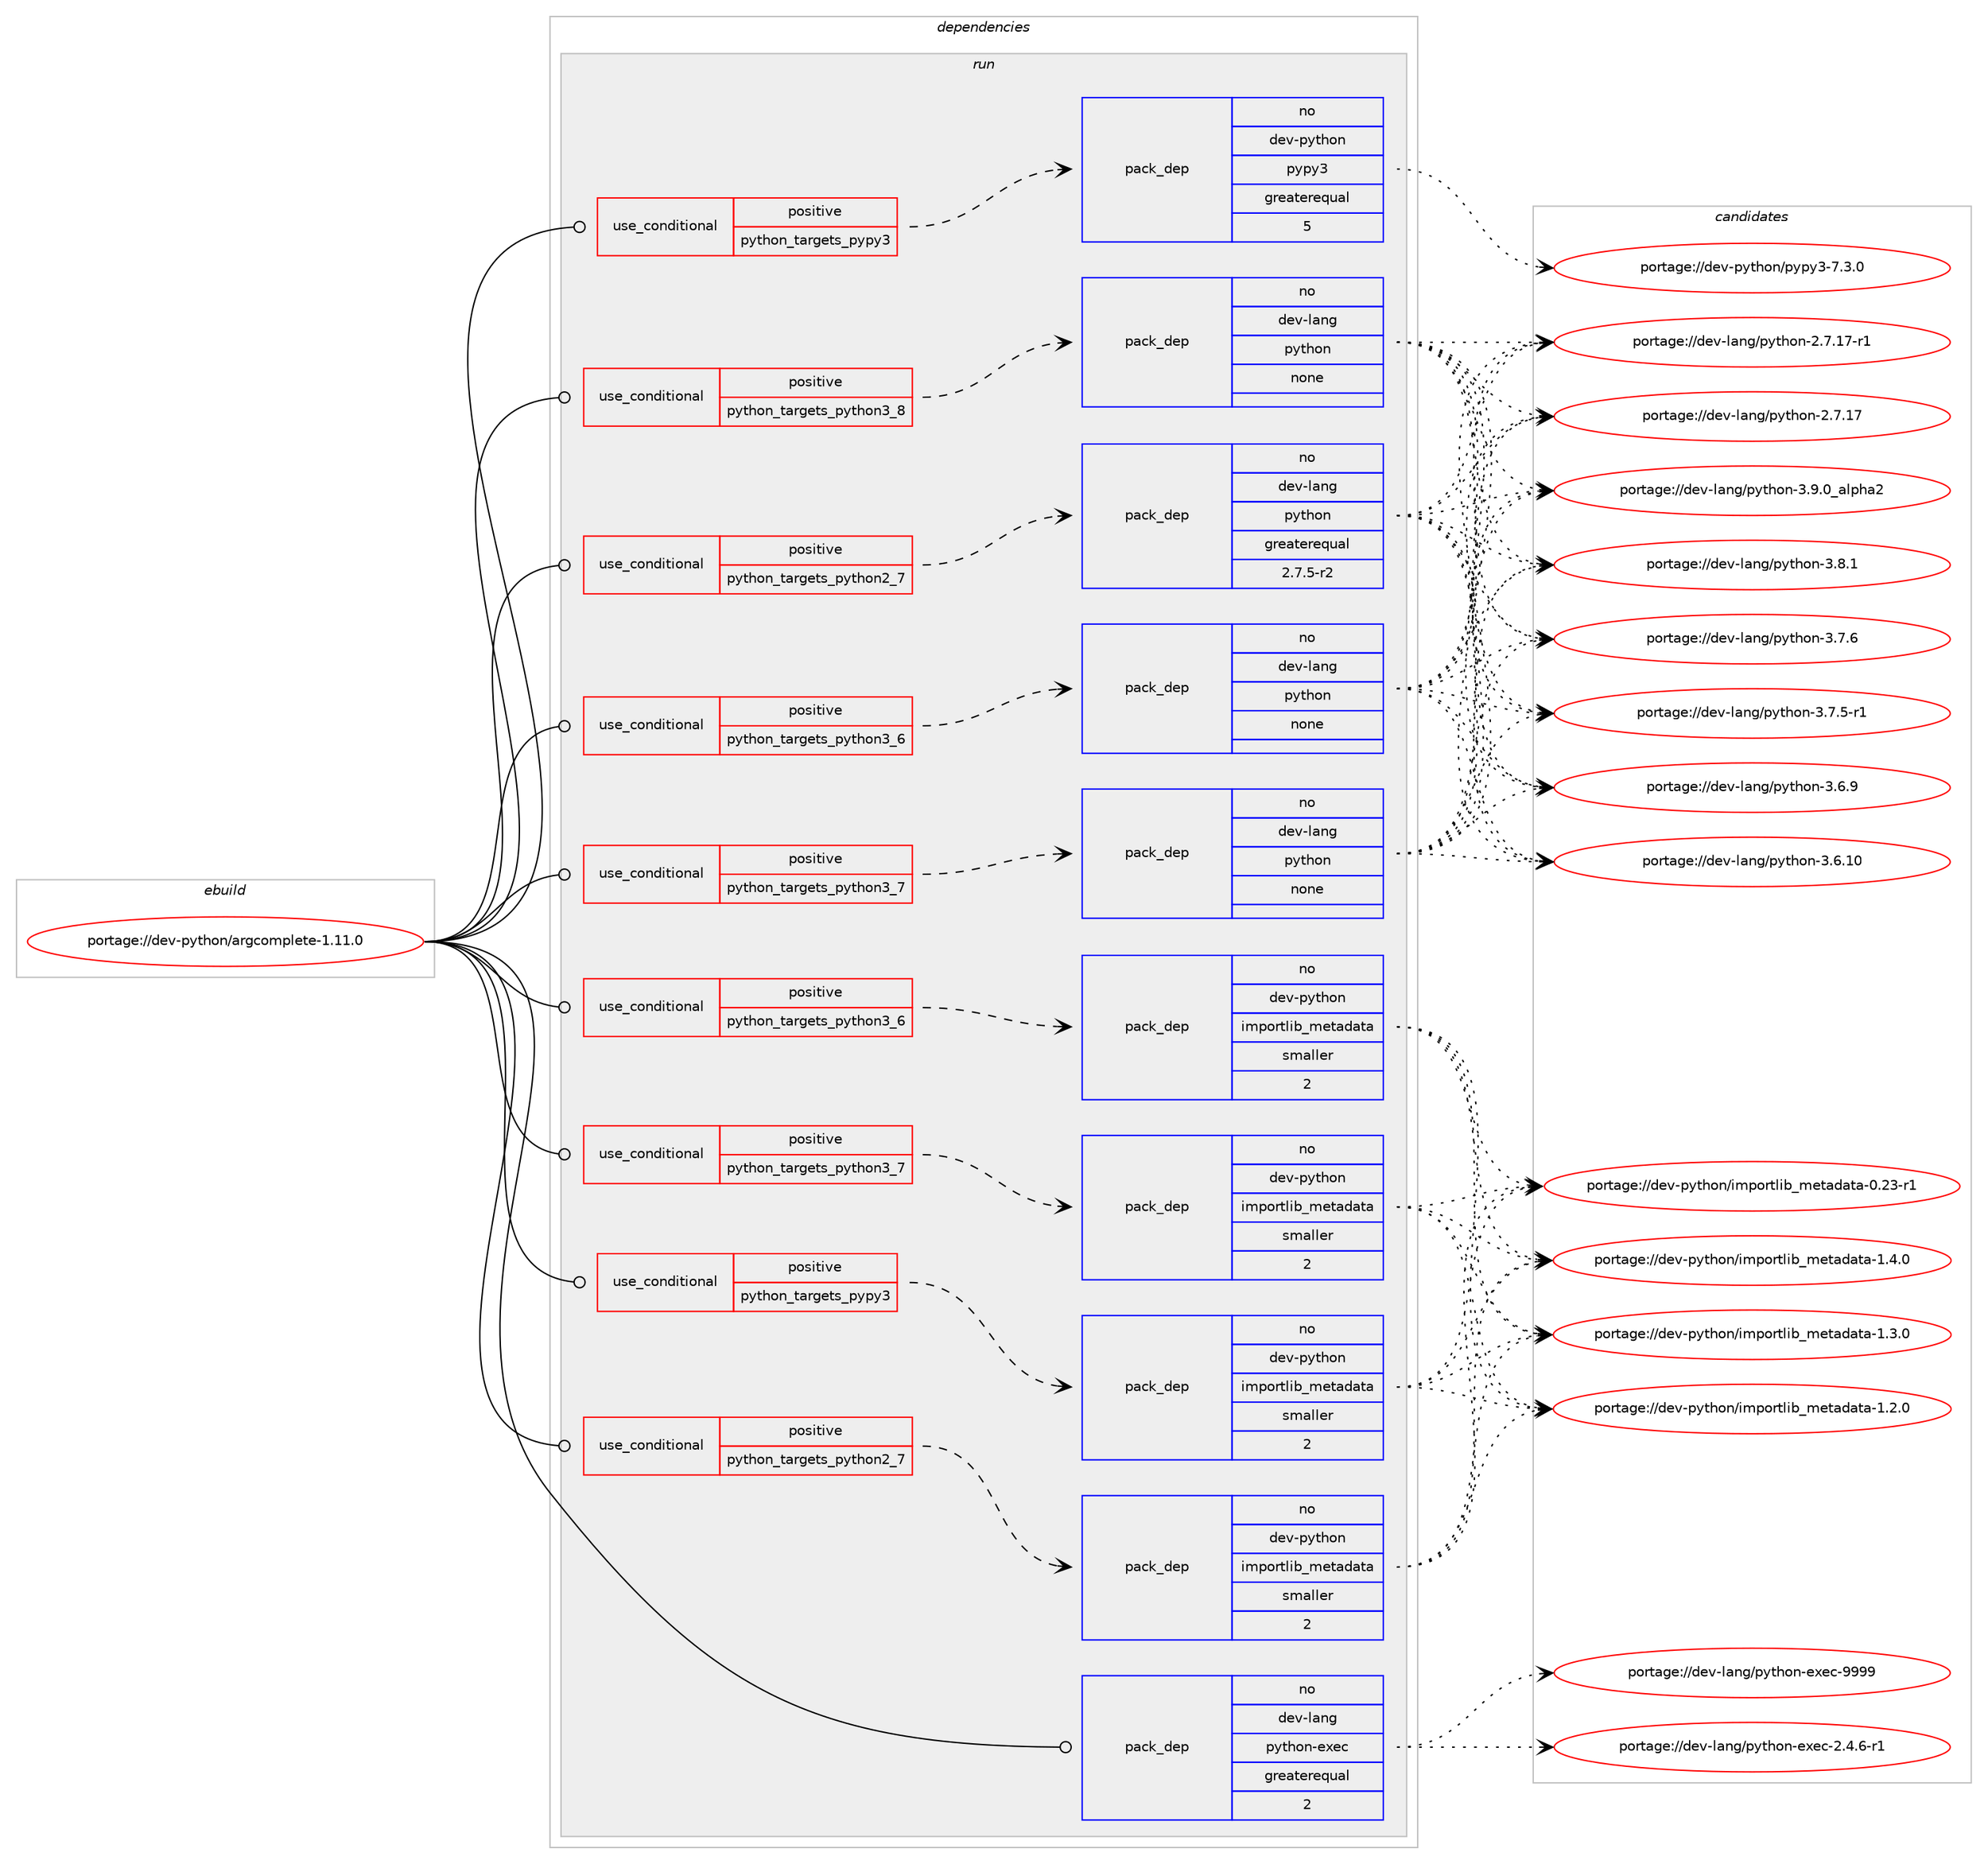 digraph prolog {

# *************
# Graph options
# *************

newrank=true;
concentrate=true;
compound=true;
graph [rankdir=LR,fontname=Helvetica,fontsize=10,ranksep=1.5];#, ranksep=2.5, nodesep=0.2];
edge  [arrowhead=vee];
node  [fontname=Helvetica,fontsize=10];

# **********
# The ebuild
# **********

subgraph cluster_leftcol {
color=gray;
label=<<i>ebuild</i>>;
id [label="portage://dev-python/argcomplete-1.11.0", color=red, width=4, href="../dev-python/argcomplete-1.11.0.svg"];
}

# ****************
# The dependencies
# ****************

subgraph cluster_midcol {
color=gray;
label=<<i>dependencies</i>>;
subgraph cluster_compile {
fillcolor="#eeeeee";
style=filled;
label=<<i>compile</i>>;
}
subgraph cluster_compileandrun {
fillcolor="#eeeeee";
style=filled;
label=<<i>compile and run</i>>;
}
subgraph cluster_run {
fillcolor="#eeeeee";
style=filled;
label=<<i>run</i>>;
subgraph cond118999 {
dependency471570 [label=<<TABLE BORDER="0" CELLBORDER="1" CELLSPACING="0" CELLPADDING="4"><TR><TD ROWSPAN="3" CELLPADDING="10">use_conditional</TD></TR><TR><TD>positive</TD></TR><TR><TD>python_targets_pypy3</TD></TR></TABLE>>, shape=none, color=red];
subgraph pack347556 {
dependency471571 [label=<<TABLE BORDER="0" CELLBORDER="1" CELLSPACING="0" CELLPADDING="4" WIDTH="220"><TR><TD ROWSPAN="6" CELLPADDING="30">pack_dep</TD></TR><TR><TD WIDTH="110">no</TD></TR><TR><TD>dev-python</TD></TR><TR><TD>importlib_metadata</TD></TR><TR><TD>smaller</TD></TR><TR><TD>2</TD></TR></TABLE>>, shape=none, color=blue];
}
dependency471570:e -> dependency471571:w [weight=20,style="dashed",arrowhead="vee"];
}
id:e -> dependency471570:w [weight=20,style="solid",arrowhead="odot"];
subgraph cond119000 {
dependency471572 [label=<<TABLE BORDER="0" CELLBORDER="1" CELLSPACING="0" CELLPADDING="4"><TR><TD ROWSPAN="3" CELLPADDING="10">use_conditional</TD></TR><TR><TD>positive</TD></TR><TR><TD>python_targets_pypy3</TD></TR></TABLE>>, shape=none, color=red];
subgraph pack347557 {
dependency471573 [label=<<TABLE BORDER="0" CELLBORDER="1" CELLSPACING="0" CELLPADDING="4" WIDTH="220"><TR><TD ROWSPAN="6" CELLPADDING="30">pack_dep</TD></TR><TR><TD WIDTH="110">no</TD></TR><TR><TD>dev-python</TD></TR><TR><TD>pypy3</TD></TR><TR><TD>greaterequal</TD></TR><TR><TD>5</TD></TR></TABLE>>, shape=none, color=blue];
}
dependency471572:e -> dependency471573:w [weight=20,style="dashed",arrowhead="vee"];
}
id:e -> dependency471572:w [weight=20,style="solid",arrowhead="odot"];
subgraph cond119001 {
dependency471574 [label=<<TABLE BORDER="0" CELLBORDER="1" CELLSPACING="0" CELLPADDING="4"><TR><TD ROWSPAN="3" CELLPADDING="10">use_conditional</TD></TR><TR><TD>positive</TD></TR><TR><TD>python_targets_python2_7</TD></TR></TABLE>>, shape=none, color=red];
subgraph pack347558 {
dependency471575 [label=<<TABLE BORDER="0" CELLBORDER="1" CELLSPACING="0" CELLPADDING="4" WIDTH="220"><TR><TD ROWSPAN="6" CELLPADDING="30">pack_dep</TD></TR><TR><TD WIDTH="110">no</TD></TR><TR><TD>dev-lang</TD></TR><TR><TD>python</TD></TR><TR><TD>greaterequal</TD></TR><TR><TD>2.7.5-r2</TD></TR></TABLE>>, shape=none, color=blue];
}
dependency471574:e -> dependency471575:w [weight=20,style="dashed",arrowhead="vee"];
}
id:e -> dependency471574:w [weight=20,style="solid",arrowhead="odot"];
subgraph cond119002 {
dependency471576 [label=<<TABLE BORDER="0" CELLBORDER="1" CELLSPACING="0" CELLPADDING="4"><TR><TD ROWSPAN="3" CELLPADDING="10">use_conditional</TD></TR><TR><TD>positive</TD></TR><TR><TD>python_targets_python2_7</TD></TR></TABLE>>, shape=none, color=red];
subgraph pack347559 {
dependency471577 [label=<<TABLE BORDER="0" CELLBORDER="1" CELLSPACING="0" CELLPADDING="4" WIDTH="220"><TR><TD ROWSPAN="6" CELLPADDING="30">pack_dep</TD></TR><TR><TD WIDTH="110">no</TD></TR><TR><TD>dev-python</TD></TR><TR><TD>importlib_metadata</TD></TR><TR><TD>smaller</TD></TR><TR><TD>2</TD></TR></TABLE>>, shape=none, color=blue];
}
dependency471576:e -> dependency471577:w [weight=20,style="dashed",arrowhead="vee"];
}
id:e -> dependency471576:w [weight=20,style="solid",arrowhead="odot"];
subgraph cond119003 {
dependency471578 [label=<<TABLE BORDER="0" CELLBORDER="1" CELLSPACING="0" CELLPADDING="4"><TR><TD ROWSPAN="3" CELLPADDING="10">use_conditional</TD></TR><TR><TD>positive</TD></TR><TR><TD>python_targets_python3_6</TD></TR></TABLE>>, shape=none, color=red];
subgraph pack347560 {
dependency471579 [label=<<TABLE BORDER="0" CELLBORDER="1" CELLSPACING="0" CELLPADDING="4" WIDTH="220"><TR><TD ROWSPAN="6" CELLPADDING="30">pack_dep</TD></TR><TR><TD WIDTH="110">no</TD></TR><TR><TD>dev-lang</TD></TR><TR><TD>python</TD></TR><TR><TD>none</TD></TR><TR><TD></TD></TR></TABLE>>, shape=none, color=blue];
}
dependency471578:e -> dependency471579:w [weight=20,style="dashed",arrowhead="vee"];
}
id:e -> dependency471578:w [weight=20,style="solid",arrowhead="odot"];
subgraph cond119004 {
dependency471580 [label=<<TABLE BORDER="0" CELLBORDER="1" CELLSPACING="0" CELLPADDING="4"><TR><TD ROWSPAN="3" CELLPADDING="10">use_conditional</TD></TR><TR><TD>positive</TD></TR><TR><TD>python_targets_python3_6</TD></TR></TABLE>>, shape=none, color=red];
subgraph pack347561 {
dependency471581 [label=<<TABLE BORDER="0" CELLBORDER="1" CELLSPACING="0" CELLPADDING="4" WIDTH="220"><TR><TD ROWSPAN="6" CELLPADDING="30">pack_dep</TD></TR><TR><TD WIDTH="110">no</TD></TR><TR><TD>dev-python</TD></TR><TR><TD>importlib_metadata</TD></TR><TR><TD>smaller</TD></TR><TR><TD>2</TD></TR></TABLE>>, shape=none, color=blue];
}
dependency471580:e -> dependency471581:w [weight=20,style="dashed",arrowhead="vee"];
}
id:e -> dependency471580:w [weight=20,style="solid",arrowhead="odot"];
subgraph cond119005 {
dependency471582 [label=<<TABLE BORDER="0" CELLBORDER="1" CELLSPACING="0" CELLPADDING="4"><TR><TD ROWSPAN="3" CELLPADDING="10">use_conditional</TD></TR><TR><TD>positive</TD></TR><TR><TD>python_targets_python3_7</TD></TR></TABLE>>, shape=none, color=red];
subgraph pack347562 {
dependency471583 [label=<<TABLE BORDER="0" CELLBORDER="1" CELLSPACING="0" CELLPADDING="4" WIDTH="220"><TR><TD ROWSPAN="6" CELLPADDING="30">pack_dep</TD></TR><TR><TD WIDTH="110">no</TD></TR><TR><TD>dev-lang</TD></TR><TR><TD>python</TD></TR><TR><TD>none</TD></TR><TR><TD></TD></TR></TABLE>>, shape=none, color=blue];
}
dependency471582:e -> dependency471583:w [weight=20,style="dashed",arrowhead="vee"];
}
id:e -> dependency471582:w [weight=20,style="solid",arrowhead="odot"];
subgraph cond119006 {
dependency471584 [label=<<TABLE BORDER="0" CELLBORDER="1" CELLSPACING="0" CELLPADDING="4"><TR><TD ROWSPAN="3" CELLPADDING="10">use_conditional</TD></TR><TR><TD>positive</TD></TR><TR><TD>python_targets_python3_7</TD></TR></TABLE>>, shape=none, color=red];
subgraph pack347563 {
dependency471585 [label=<<TABLE BORDER="0" CELLBORDER="1" CELLSPACING="0" CELLPADDING="4" WIDTH="220"><TR><TD ROWSPAN="6" CELLPADDING="30">pack_dep</TD></TR><TR><TD WIDTH="110">no</TD></TR><TR><TD>dev-python</TD></TR><TR><TD>importlib_metadata</TD></TR><TR><TD>smaller</TD></TR><TR><TD>2</TD></TR></TABLE>>, shape=none, color=blue];
}
dependency471584:e -> dependency471585:w [weight=20,style="dashed",arrowhead="vee"];
}
id:e -> dependency471584:w [weight=20,style="solid",arrowhead="odot"];
subgraph cond119007 {
dependency471586 [label=<<TABLE BORDER="0" CELLBORDER="1" CELLSPACING="0" CELLPADDING="4"><TR><TD ROWSPAN="3" CELLPADDING="10">use_conditional</TD></TR><TR><TD>positive</TD></TR><TR><TD>python_targets_python3_8</TD></TR></TABLE>>, shape=none, color=red];
subgraph pack347564 {
dependency471587 [label=<<TABLE BORDER="0" CELLBORDER="1" CELLSPACING="0" CELLPADDING="4" WIDTH="220"><TR><TD ROWSPAN="6" CELLPADDING="30">pack_dep</TD></TR><TR><TD WIDTH="110">no</TD></TR><TR><TD>dev-lang</TD></TR><TR><TD>python</TD></TR><TR><TD>none</TD></TR><TR><TD></TD></TR></TABLE>>, shape=none, color=blue];
}
dependency471586:e -> dependency471587:w [weight=20,style="dashed",arrowhead="vee"];
}
id:e -> dependency471586:w [weight=20,style="solid",arrowhead="odot"];
subgraph pack347565 {
dependency471588 [label=<<TABLE BORDER="0" CELLBORDER="1" CELLSPACING="0" CELLPADDING="4" WIDTH="220"><TR><TD ROWSPAN="6" CELLPADDING="30">pack_dep</TD></TR><TR><TD WIDTH="110">no</TD></TR><TR><TD>dev-lang</TD></TR><TR><TD>python-exec</TD></TR><TR><TD>greaterequal</TD></TR><TR><TD>2</TD></TR></TABLE>>, shape=none, color=blue];
}
id:e -> dependency471588:w [weight=20,style="solid",arrowhead="odot"];
}
}

# **************
# The candidates
# **************

subgraph cluster_choices {
rank=same;
color=gray;
label=<<i>candidates</i>>;

subgraph choice347556 {
color=black;
nodesep=1;
choice10010111845112121116104111110471051091121111141161081059895109101116971009711697454946524648 [label="portage://dev-python/importlib_metadata-1.4.0", color=red, width=4,href="../dev-python/importlib_metadata-1.4.0.svg"];
choice10010111845112121116104111110471051091121111141161081059895109101116971009711697454946514648 [label="portage://dev-python/importlib_metadata-1.3.0", color=red, width=4,href="../dev-python/importlib_metadata-1.3.0.svg"];
choice10010111845112121116104111110471051091121111141161081059895109101116971009711697454946504648 [label="portage://dev-python/importlib_metadata-1.2.0", color=red, width=4,href="../dev-python/importlib_metadata-1.2.0.svg"];
choice1001011184511212111610411111047105109112111114116108105989510910111697100971169745484650514511449 [label="portage://dev-python/importlib_metadata-0.23-r1", color=red, width=4,href="../dev-python/importlib_metadata-0.23-r1.svg"];
dependency471571:e -> choice10010111845112121116104111110471051091121111141161081059895109101116971009711697454946524648:w [style=dotted,weight="100"];
dependency471571:e -> choice10010111845112121116104111110471051091121111141161081059895109101116971009711697454946514648:w [style=dotted,weight="100"];
dependency471571:e -> choice10010111845112121116104111110471051091121111141161081059895109101116971009711697454946504648:w [style=dotted,weight="100"];
dependency471571:e -> choice1001011184511212111610411111047105109112111114116108105989510910111697100971169745484650514511449:w [style=dotted,weight="100"];
}
subgraph choice347557 {
color=black;
nodesep=1;
choice100101118451121211161041111104711212111212151455546514648 [label="portage://dev-python/pypy3-7.3.0", color=red, width=4,href="../dev-python/pypy3-7.3.0.svg"];
dependency471573:e -> choice100101118451121211161041111104711212111212151455546514648:w [style=dotted,weight="100"];
}
subgraph choice347558 {
color=black;
nodesep=1;
choice10010111845108971101034711212111610411111045514657464895971081121049750 [label="portage://dev-lang/python-3.9.0_alpha2", color=red, width=4,href="../dev-lang/python-3.9.0_alpha2.svg"];
choice100101118451089711010347112121116104111110455146564649 [label="portage://dev-lang/python-3.8.1", color=red, width=4,href="../dev-lang/python-3.8.1.svg"];
choice100101118451089711010347112121116104111110455146554654 [label="portage://dev-lang/python-3.7.6", color=red, width=4,href="../dev-lang/python-3.7.6.svg"];
choice1001011184510897110103471121211161041111104551465546534511449 [label="portage://dev-lang/python-3.7.5-r1", color=red, width=4,href="../dev-lang/python-3.7.5-r1.svg"];
choice100101118451089711010347112121116104111110455146544657 [label="portage://dev-lang/python-3.6.9", color=red, width=4,href="../dev-lang/python-3.6.9.svg"];
choice10010111845108971101034711212111610411111045514654464948 [label="portage://dev-lang/python-3.6.10", color=red, width=4,href="../dev-lang/python-3.6.10.svg"];
choice100101118451089711010347112121116104111110455046554649554511449 [label="portage://dev-lang/python-2.7.17-r1", color=red, width=4,href="../dev-lang/python-2.7.17-r1.svg"];
choice10010111845108971101034711212111610411111045504655464955 [label="portage://dev-lang/python-2.7.17", color=red, width=4,href="../dev-lang/python-2.7.17.svg"];
dependency471575:e -> choice10010111845108971101034711212111610411111045514657464895971081121049750:w [style=dotted,weight="100"];
dependency471575:e -> choice100101118451089711010347112121116104111110455146564649:w [style=dotted,weight="100"];
dependency471575:e -> choice100101118451089711010347112121116104111110455146554654:w [style=dotted,weight="100"];
dependency471575:e -> choice1001011184510897110103471121211161041111104551465546534511449:w [style=dotted,weight="100"];
dependency471575:e -> choice100101118451089711010347112121116104111110455146544657:w [style=dotted,weight="100"];
dependency471575:e -> choice10010111845108971101034711212111610411111045514654464948:w [style=dotted,weight="100"];
dependency471575:e -> choice100101118451089711010347112121116104111110455046554649554511449:w [style=dotted,weight="100"];
dependency471575:e -> choice10010111845108971101034711212111610411111045504655464955:w [style=dotted,weight="100"];
}
subgraph choice347559 {
color=black;
nodesep=1;
choice10010111845112121116104111110471051091121111141161081059895109101116971009711697454946524648 [label="portage://dev-python/importlib_metadata-1.4.0", color=red, width=4,href="../dev-python/importlib_metadata-1.4.0.svg"];
choice10010111845112121116104111110471051091121111141161081059895109101116971009711697454946514648 [label="portage://dev-python/importlib_metadata-1.3.0", color=red, width=4,href="../dev-python/importlib_metadata-1.3.0.svg"];
choice10010111845112121116104111110471051091121111141161081059895109101116971009711697454946504648 [label="portage://dev-python/importlib_metadata-1.2.0", color=red, width=4,href="../dev-python/importlib_metadata-1.2.0.svg"];
choice1001011184511212111610411111047105109112111114116108105989510910111697100971169745484650514511449 [label="portage://dev-python/importlib_metadata-0.23-r1", color=red, width=4,href="../dev-python/importlib_metadata-0.23-r1.svg"];
dependency471577:e -> choice10010111845112121116104111110471051091121111141161081059895109101116971009711697454946524648:w [style=dotted,weight="100"];
dependency471577:e -> choice10010111845112121116104111110471051091121111141161081059895109101116971009711697454946514648:w [style=dotted,weight="100"];
dependency471577:e -> choice10010111845112121116104111110471051091121111141161081059895109101116971009711697454946504648:w [style=dotted,weight="100"];
dependency471577:e -> choice1001011184511212111610411111047105109112111114116108105989510910111697100971169745484650514511449:w [style=dotted,weight="100"];
}
subgraph choice347560 {
color=black;
nodesep=1;
choice10010111845108971101034711212111610411111045514657464895971081121049750 [label="portage://dev-lang/python-3.9.0_alpha2", color=red, width=4,href="../dev-lang/python-3.9.0_alpha2.svg"];
choice100101118451089711010347112121116104111110455146564649 [label="portage://dev-lang/python-3.8.1", color=red, width=4,href="../dev-lang/python-3.8.1.svg"];
choice100101118451089711010347112121116104111110455146554654 [label="portage://dev-lang/python-3.7.6", color=red, width=4,href="../dev-lang/python-3.7.6.svg"];
choice1001011184510897110103471121211161041111104551465546534511449 [label="portage://dev-lang/python-3.7.5-r1", color=red, width=4,href="../dev-lang/python-3.7.5-r1.svg"];
choice100101118451089711010347112121116104111110455146544657 [label="portage://dev-lang/python-3.6.9", color=red, width=4,href="../dev-lang/python-3.6.9.svg"];
choice10010111845108971101034711212111610411111045514654464948 [label="portage://dev-lang/python-3.6.10", color=red, width=4,href="../dev-lang/python-3.6.10.svg"];
choice100101118451089711010347112121116104111110455046554649554511449 [label="portage://dev-lang/python-2.7.17-r1", color=red, width=4,href="../dev-lang/python-2.7.17-r1.svg"];
choice10010111845108971101034711212111610411111045504655464955 [label="portage://dev-lang/python-2.7.17", color=red, width=4,href="../dev-lang/python-2.7.17.svg"];
dependency471579:e -> choice10010111845108971101034711212111610411111045514657464895971081121049750:w [style=dotted,weight="100"];
dependency471579:e -> choice100101118451089711010347112121116104111110455146564649:w [style=dotted,weight="100"];
dependency471579:e -> choice100101118451089711010347112121116104111110455146554654:w [style=dotted,weight="100"];
dependency471579:e -> choice1001011184510897110103471121211161041111104551465546534511449:w [style=dotted,weight="100"];
dependency471579:e -> choice100101118451089711010347112121116104111110455146544657:w [style=dotted,weight="100"];
dependency471579:e -> choice10010111845108971101034711212111610411111045514654464948:w [style=dotted,weight="100"];
dependency471579:e -> choice100101118451089711010347112121116104111110455046554649554511449:w [style=dotted,weight="100"];
dependency471579:e -> choice10010111845108971101034711212111610411111045504655464955:w [style=dotted,weight="100"];
}
subgraph choice347561 {
color=black;
nodesep=1;
choice10010111845112121116104111110471051091121111141161081059895109101116971009711697454946524648 [label="portage://dev-python/importlib_metadata-1.4.0", color=red, width=4,href="../dev-python/importlib_metadata-1.4.0.svg"];
choice10010111845112121116104111110471051091121111141161081059895109101116971009711697454946514648 [label="portage://dev-python/importlib_metadata-1.3.0", color=red, width=4,href="../dev-python/importlib_metadata-1.3.0.svg"];
choice10010111845112121116104111110471051091121111141161081059895109101116971009711697454946504648 [label="portage://dev-python/importlib_metadata-1.2.0", color=red, width=4,href="../dev-python/importlib_metadata-1.2.0.svg"];
choice1001011184511212111610411111047105109112111114116108105989510910111697100971169745484650514511449 [label="portage://dev-python/importlib_metadata-0.23-r1", color=red, width=4,href="../dev-python/importlib_metadata-0.23-r1.svg"];
dependency471581:e -> choice10010111845112121116104111110471051091121111141161081059895109101116971009711697454946524648:w [style=dotted,weight="100"];
dependency471581:e -> choice10010111845112121116104111110471051091121111141161081059895109101116971009711697454946514648:w [style=dotted,weight="100"];
dependency471581:e -> choice10010111845112121116104111110471051091121111141161081059895109101116971009711697454946504648:w [style=dotted,weight="100"];
dependency471581:e -> choice1001011184511212111610411111047105109112111114116108105989510910111697100971169745484650514511449:w [style=dotted,weight="100"];
}
subgraph choice347562 {
color=black;
nodesep=1;
choice10010111845108971101034711212111610411111045514657464895971081121049750 [label="portage://dev-lang/python-3.9.0_alpha2", color=red, width=4,href="../dev-lang/python-3.9.0_alpha2.svg"];
choice100101118451089711010347112121116104111110455146564649 [label="portage://dev-lang/python-3.8.1", color=red, width=4,href="../dev-lang/python-3.8.1.svg"];
choice100101118451089711010347112121116104111110455146554654 [label="portage://dev-lang/python-3.7.6", color=red, width=4,href="../dev-lang/python-3.7.6.svg"];
choice1001011184510897110103471121211161041111104551465546534511449 [label="portage://dev-lang/python-3.7.5-r1", color=red, width=4,href="../dev-lang/python-3.7.5-r1.svg"];
choice100101118451089711010347112121116104111110455146544657 [label="portage://dev-lang/python-3.6.9", color=red, width=4,href="../dev-lang/python-3.6.9.svg"];
choice10010111845108971101034711212111610411111045514654464948 [label="portage://dev-lang/python-3.6.10", color=red, width=4,href="../dev-lang/python-3.6.10.svg"];
choice100101118451089711010347112121116104111110455046554649554511449 [label="portage://dev-lang/python-2.7.17-r1", color=red, width=4,href="../dev-lang/python-2.7.17-r1.svg"];
choice10010111845108971101034711212111610411111045504655464955 [label="portage://dev-lang/python-2.7.17", color=red, width=4,href="../dev-lang/python-2.7.17.svg"];
dependency471583:e -> choice10010111845108971101034711212111610411111045514657464895971081121049750:w [style=dotted,weight="100"];
dependency471583:e -> choice100101118451089711010347112121116104111110455146564649:w [style=dotted,weight="100"];
dependency471583:e -> choice100101118451089711010347112121116104111110455146554654:w [style=dotted,weight="100"];
dependency471583:e -> choice1001011184510897110103471121211161041111104551465546534511449:w [style=dotted,weight="100"];
dependency471583:e -> choice100101118451089711010347112121116104111110455146544657:w [style=dotted,weight="100"];
dependency471583:e -> choice10010111845108971101034711212111610411111045514654464948:w [style=dotted,weight="100"];
dependency471583:e -> choice100101118451089711010347112121116104111110455046554649554511449:w [style=dotted,weight="100"];
dependency471583:e -> choice10010111845108971101034711212111610411111045504655464955:w [style=dotted,weight="100"];
}
subgraph choice347563 {
color=black;
nodesep=1;
choice10010111845112121116104111110471051091121111141161081059895109101116971009711697454946524648 [label="portage://dev-python/importlib_metadata-1.4.0", color=red, width=4,href="../dev-python/importlib_metadata-1.4.0.svg"];
choice10010111845112121116104111110471051091121111141161081059895109101116971009711697454946514648 [label="portage://dev-python/importlib_metadata-1.3.0", color=red, width=4,href="../dev-python/importlib_metadata-1.3.0.svg"];
choice10010111845112121116104111110471051091121111141161081059895109101116971009711697454946504648 [label="portage://dev-python/importlib_metadata-1.2.0", color=red, width=4,href="../dev-python/importlib_metadata-1.2.0.svg"];
choice1001011184511212111610411111047105109112111114116108105989510910111697100971169745484650514511449 [label="portage://dev-python/importlib_metadata-0.23-r1", color=red, width=4,href="../dev-python/importlib_metadata-0.23-r1.svg"];
dependency471585:e -> choice10010111845112121116104111110471051091121111141161081059895109101116971009711697454946524648:w [style=dotted,weight="100"];
dependency471585:e -> choice10010111845112121116104111110471051091121111141161081059895109101116971009711697454946514648:w [style=dotted,weight="100"];
dependency471585:e -> choice10010111845112121116104111110471051091121111141161081059895109101116971009711697454946504648:w [style=dotted,weight="100"];
dependency471585:e -> choice1001011184511212111610411111047105109112111114116108105989510910111697100971169745484650514511449:w [style=dotted,weight="100"];
}
subgraph choice347564 {
color=black;
nodesep=1;
choice10010111845108971101034711212111610411111045514657464895971081121049750 [label="portage://dev-lang/python-3.9.0_alpha2", color=red, width=4,href="../dev-lang/python-3.9.0_alpha2.svg"];
choice100101118451089711010347112121116104111110455146564649 [label="portage://dev-lang/python-3.8.1", color=red, width=4,href="../dev-lang/python-3.8.1.svg"];
choice100101118451089711010347112121116104111110455146554654 [label="portage://dev-lang/python-3.7.6", color=red, width=4,href="../dev-lang/python-3.7.6.svg"];
choice1001011184510897110103471121211161041111104551465546534511449 [label="portage://dev-lang/python-3.7.5-r1", color=red, width=4,href="../dev-lang/python-3.7.5-r1.svg"];
choice100101118451089711010347112121116104111110455146544657 [label="portage://dev-lang/python-3.6.9", color=red, width=4,href="../dev-lang/python-3.6.9.svg"];
choice10010111845108971101034711212111610411111045514654464948 [label="portage://dev-lang/python-3.6.10", color=red, width=4,href="../dev-lang/python-3.6.10.svg"];
choice100101118451089711010347112121116104111110455046554649554511449 [label="portage://dev-lang/python-2.7.17-r1", color=red, width=4,href="../dev-lang/python-2.7.17-r1.svg"];
choice10010111845108971101034711212111610411111045504655464955 [label="portage://dev-lang/python-2.7.17", color=red, width=4,href="../dev-lang/python-2.7.17.svg"];
dependency471587:e -> choice10010111845108971101034711212111610411111045514657464895971081121049750:w [style=dotted,weight="100"];
dependency471587:e -> choice100101118451089711010347112121116104111110455146564649:w [style=dotted,weight="100"];
dependency471587:e -> choice100101118451089711010347112121116104111110455146554654:w [style=dotted,weight="100"];
dependency471587:e -> choice1001011184510897110103471121211161041111104551465546534511449:w [style=dotted,weight="100"];
dependency471587:e -> choice100101118451089711010347112121116104111110455146544657:w [style=dotted,weight="100"];
dependency471587:e -> choice10010111845108971101034711212111610411111045514654464948:w [style=dotted,weight="100"];
dependency471587:e -> choice100101118451089711010347112121116104111110455046554649554511449:w [style=dotted,weight="100"];
dependency471587:e -> choice10010111845108971101034711212111610411111045504655464955:w [style=dotted,weight="100"];
}
subgraph choice347565 {
color=black;
nodesep=1;
choice10010111845108971101034711212111610411111045101120101994557575757 [label="portage://dev-lang/python-exec-9999", color=red, width=4,href="../dev-lang/python-exec-9999.svg"];
choice10010111845108971101034711212111610411111045101120101994550465246544511449 [label="portage://dev-lang/python-exec-2.4.6-r1", color=red, width=4,href="../dev-lang/python-exec-2.4.6-r1.svg"];
dependency471588:e -> choice10010111845108971101034711212111610411111045101120101994557575757:w [style=dotted,weight="100"];
dependency471588:e -> choice10010111845108971101034711212111610411111045101120101994550465246544511449:w [style=dotted,weight="100"];
}
}

}
